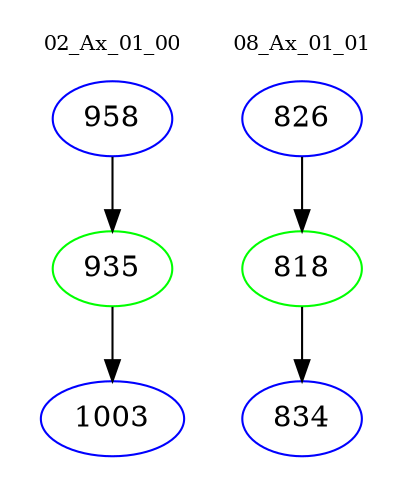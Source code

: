 digraph{
subgraph cluster_0 {
color = white
label = "02_Ax_01_00";
fontsize=10;
T0_958 [label="958", color="blue"]
T0_958 -> T0_935 [color="black"]
T0_935 [label="935", color="green"]
T0_935 -> T0_1003 [color="black"]
T0_1003 [label="1003", color="blue"]
}
subgraph cluster_1 {
color = white
label = "08_Ax_01_01";
fontsize=10;
T1_826 [label="826", color="blue"]
T1_826 -> T1_818 [color="black"]
T1_818 [label="818", color="green"]
T1_818 -> T1_834 [color="black"]
T1_834 [label="834", color="blue"]
}
}
